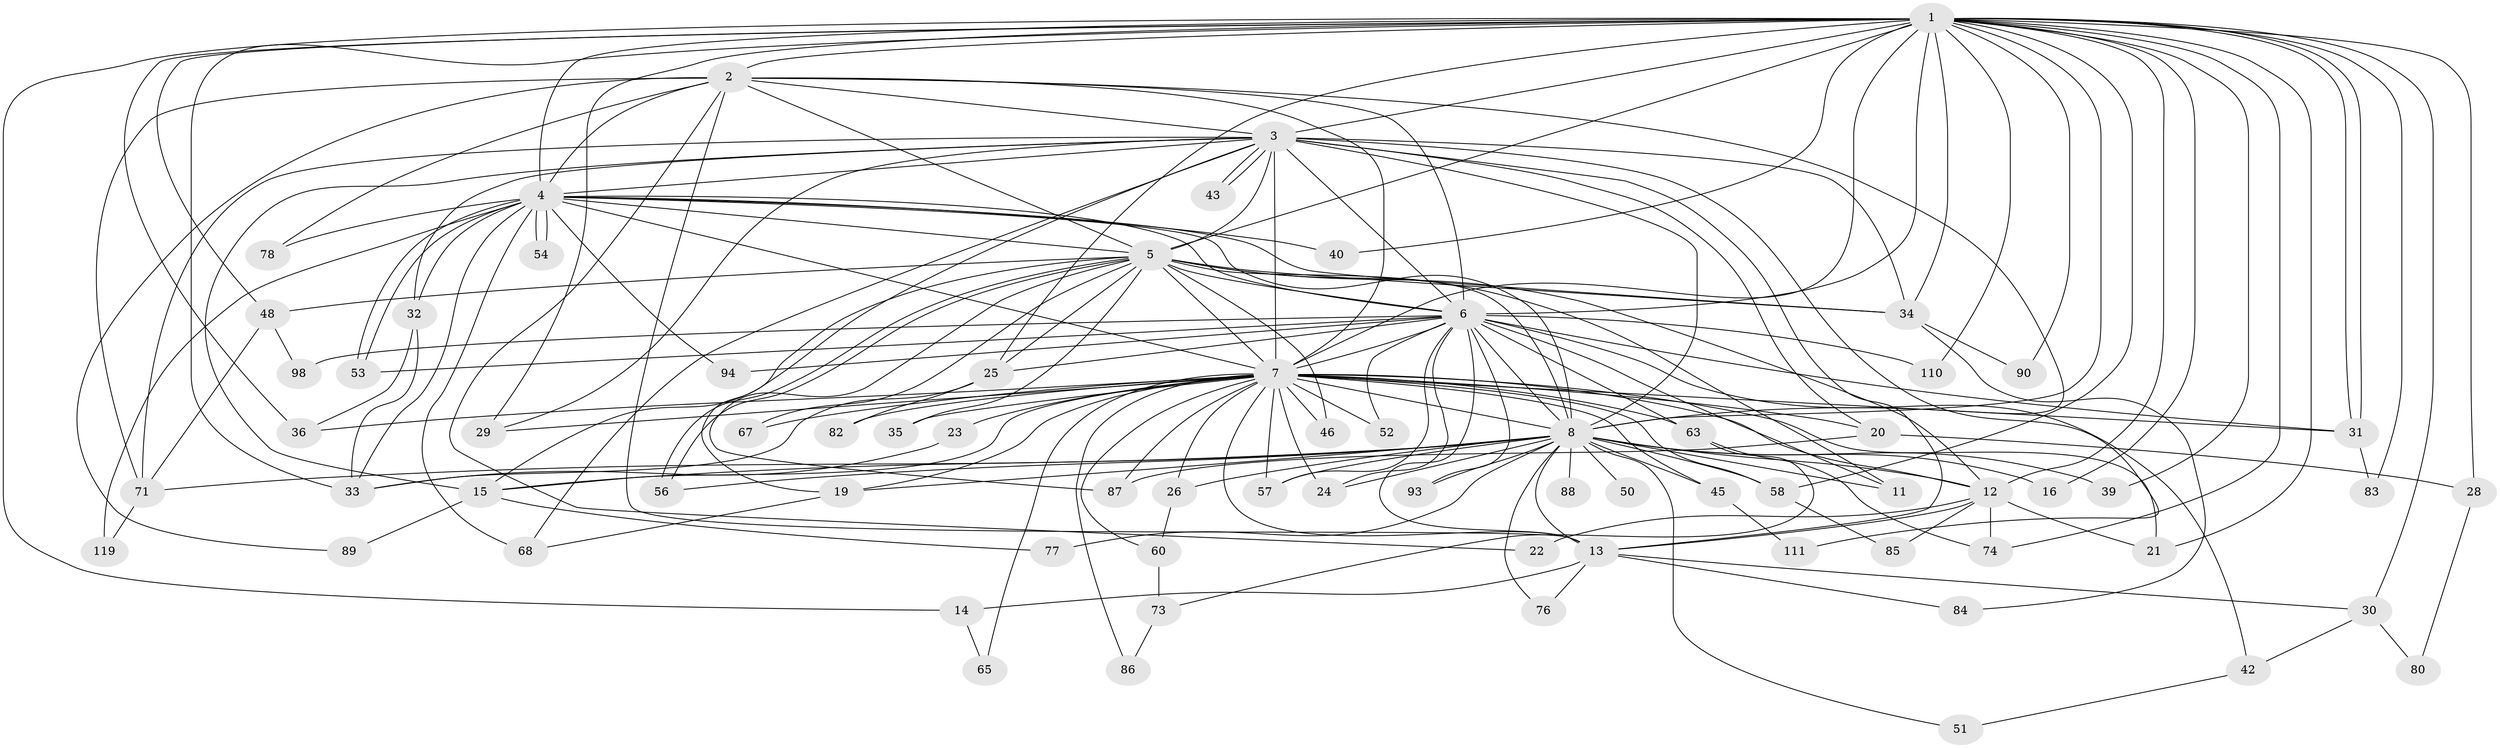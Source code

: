 // original degree distribution, {34: 0.00819672131147541, 14: 0.00819672131147541, 22: 0.02459016393442623, 21: 0.00819672131147541, 24: 0.00819672131147541, 15: 0.00819672131147541, 26: 0.00819672131147541, 32: 0.00819672131147541, 3: 0.22950819672131148, 6: 0.02459016393442623, 10: 0.00819672131147541, 4: 0.11475409836065574, 2: 0.5245901639344263, 5: 0.01639344262295082}
// Generated by graph-tools (version 1.1) at 2025/17/03/04/25 18:17:55]
// undirected, 73 vertices, 186 edges
graph export_dot {
graph [start="1"]
  node [color=gray90,style=filled];
  1;
  2;
  3;
  4;
  5;
  6;
  7 [super="+64+10"];
  8 [super="+9"];
  11 [super="+44"];
  12 [super="+66+38"];
  13 [super="+37+115+55+17"];
  14;
  15 [super="+41"];
  16;
  19 [super="+75+99"];
  20 [super="+81"];
  21 [super="+101"];
  22;
  23;
  24 [super="+27"];
  25 [super="+70+72"];
  26;
  28;
  29 [super="+122"];
  30;
  31 [super="+49"];
  32 [super="+95"];
  33 [super="+103+102+117"];
  34 [super="+79"];
  35;
  36;
  39;
  40;
  42;
  43;
  45;
  46 [super="+97"];
  48 [super="+112"];
  50;
  51;
  52;
  53 [super="+96"];
  54;
  56 [super="+121"];
  57 [super="+105"];
  58;
  60;
  63;
  65;
  67;
  68;
  71 [super="+109"];
  73;
  74 [super="+92"];
  76;
  77;
  78;
  80;
  82;
  83;
  84;
  85;
  86;
  87 [super="+100"];
  88;
  89;
  90;
  93;
  94;
  98;
  110;
  111;
  119;
  1 -- 2;
  1 -- 3;
  1 -- 4;
  1 -- 5;
  1 -- 6;
  1 -- 7 [weight=3];
  1 -- 8 [weight=2];
  1 -- 14;
  1 -- 16;
  1 -- 21;
  1 -- 25;
  1 -- 28;
  1 -- 29;
  1 -- 30;
  1 -- 31;
  1 -- 31;
  1 -- 33 [weight=2];
  1 -- 34;
  1 -- 36;
  1 -- 39;
  1 -- 40;
  1 -- 48 [weight=2];
  1 -- 58;
  1 -- 74;
  1 -- 83;
  1 -- 90;
  1 -- 110;
  1 -- 12 [weight=2];
  2 -- 3;
  2 -- 4;
  2 -- 5;
  2 -- 6;
  2 -- 7 [weight=2];
  2 -- 8 [weight=2];
  2 -- 22;
  2 -- 71;
  2 -- 78;
  2 -- 89;
  2 -- 13;
  3 -- 4;
  3 -- 5;
  3 -- 6;
  3 -- 7 [weight=2];
  3 -- 8 [weight=2];
  3 -- 15;
  3 -- 20 [weight=2];
  3 -- 29;
  3 -- 32;
  3 -- 43;
  3 -- 43;
  3 -- 68;
  3 -- 111;
  3 -- 71;
  3 -- 13;
  3 -- 19;
  3 -- 34;
  4 -- 5;
  4 -- 6;
  4 -- 7 [weight=3];
  4 -- 8 [weight=2];
  4 -- 32;
  4 -- 34;
  4 -- 40;
  4 -- 53;
  4 -- 53;
  4 -- 54;
  4 -- 54;
  4 -- 68;
  4 -- 78;
  4 -- 94;
  4 -- 119;
  4 -- 33;
  5 -- 6;
  5 -- 7 [weight=2];
  5 -- 8 [weight=2];
  5 -- 11;
  5 -- 12;
  5 -- 15;
  5 -- 25;
  5 -- 35;
  5 -- 46;
  5 -- 48;
  5 -- 56;
  5 -- 56;
  5 -- 67;
  5 -- 87;
  5 -- 34;
  6 -- 7 [weight=2];
  6 -- 8 [weight=2];
  6 -- 24;
  6 -- 42;
  6 -- 52;
  6 -- 57;
  6 -- 63;
  6 -- 93;
  6 -- 94;
  6 -- 98;
  6 -- 110;
  6 -- 13 [weight=2];
  6 -- 53;
  6 -- 11;
  6 -- 25;
  6 -- 31;
  7 -- 8 [weight=4];
  7 -- 12;
  7 -- 19;
  7 -- 20 [weight=3];
  7 -- 23 [weight=2];
  7 -- 24;
  7 -- 36;
  7 -- 57;
  7 -- 60;
  7 -- 87;
  7 -- 15;
  7 -- 65;
  7 -- 67;
  7 -- 13 [weight=2];
  7 -- 82;
  7 -- 21 [weight=2];
  7 -- 86;
  7 -- 26;
  7 -- 29;
  7 -- 31;
  7 -- 35;
  7 -- 45;
  7 -- 46 [weight=2];
  7 -- 52;
  7 -- 58;
  7 -- 63;
  8 -- 13;
  8 -- 19;
  8 -- 45;
  8 -- 50 [weight=2];
  8 -- 77;
  8 -- 57;
  8 -- 71;
  8 -- 11;
  8 -- 76;
  8 -- 15;
  8 -- 16;
  8 -- 88;
  8 -- 26;
  8 -- 93;
  8 -- 39;
  8 -- 51;
  8 -- 58;
  8 -- 56;
  8 -- 12;
  8 -- 24;
  12 -- 22;
  12 -- 85;
  12 -- 21;
  12 -- 74;
  12 -- 13;
  13 -- 14;
  13 -- 30;
  13 -- 76;
  13 -- 84;
  14 -- 65;
  15 -- 77;
  15 -- 89;
  19 -- 68;
  20 -- 28;
  20 -- 87;
  23 -- 33;
  25 -- 82;
  25 -- 33;
  26 -- 60;
  28 -- 80;
  30 -- 42;
  30 -- 80;
  31 -- 83;
  32 -- 33;
  32 -- 36;
  34 -- 84;
  34 -- 90;
  42 -- 51;
  45 -- 111;
  48 -- 98;
  48 -- 71;
  58 -- 85;
  60 -- 73;
  63 -- 73;
  63 -- 74;
  71 -- 119;
  73 -- 86;
}
